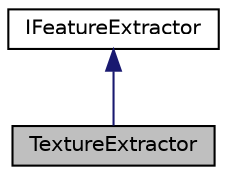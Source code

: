 digraph "TextureExtractor"
{
  edge [fontname="Helvetica",fontsize="10",labelfontname="Helvetica",labelfontsize="10"];
  node [fontname="Helvetica",fontsize="10",shape=record];
  Node1 [label="TextureExtractor",height=0.2,width=0.4,color="black", fillcolor="grey75", style="filled" fontcolor="black"];
  Node2 -> Node1 [dir="back",color="midnightblue",fontsize="10",style="solid",fontname="Helvetica"];
  Node2 [label="IFeatureExtractor",height=0.2,width=0.4,color="black", fillcolor="white", style="filled",URL="$class_i_feature_extractor.html",tooltip="The IFeatureExtractor class is an interferace, designed to do feature extraction. ..."];
}
